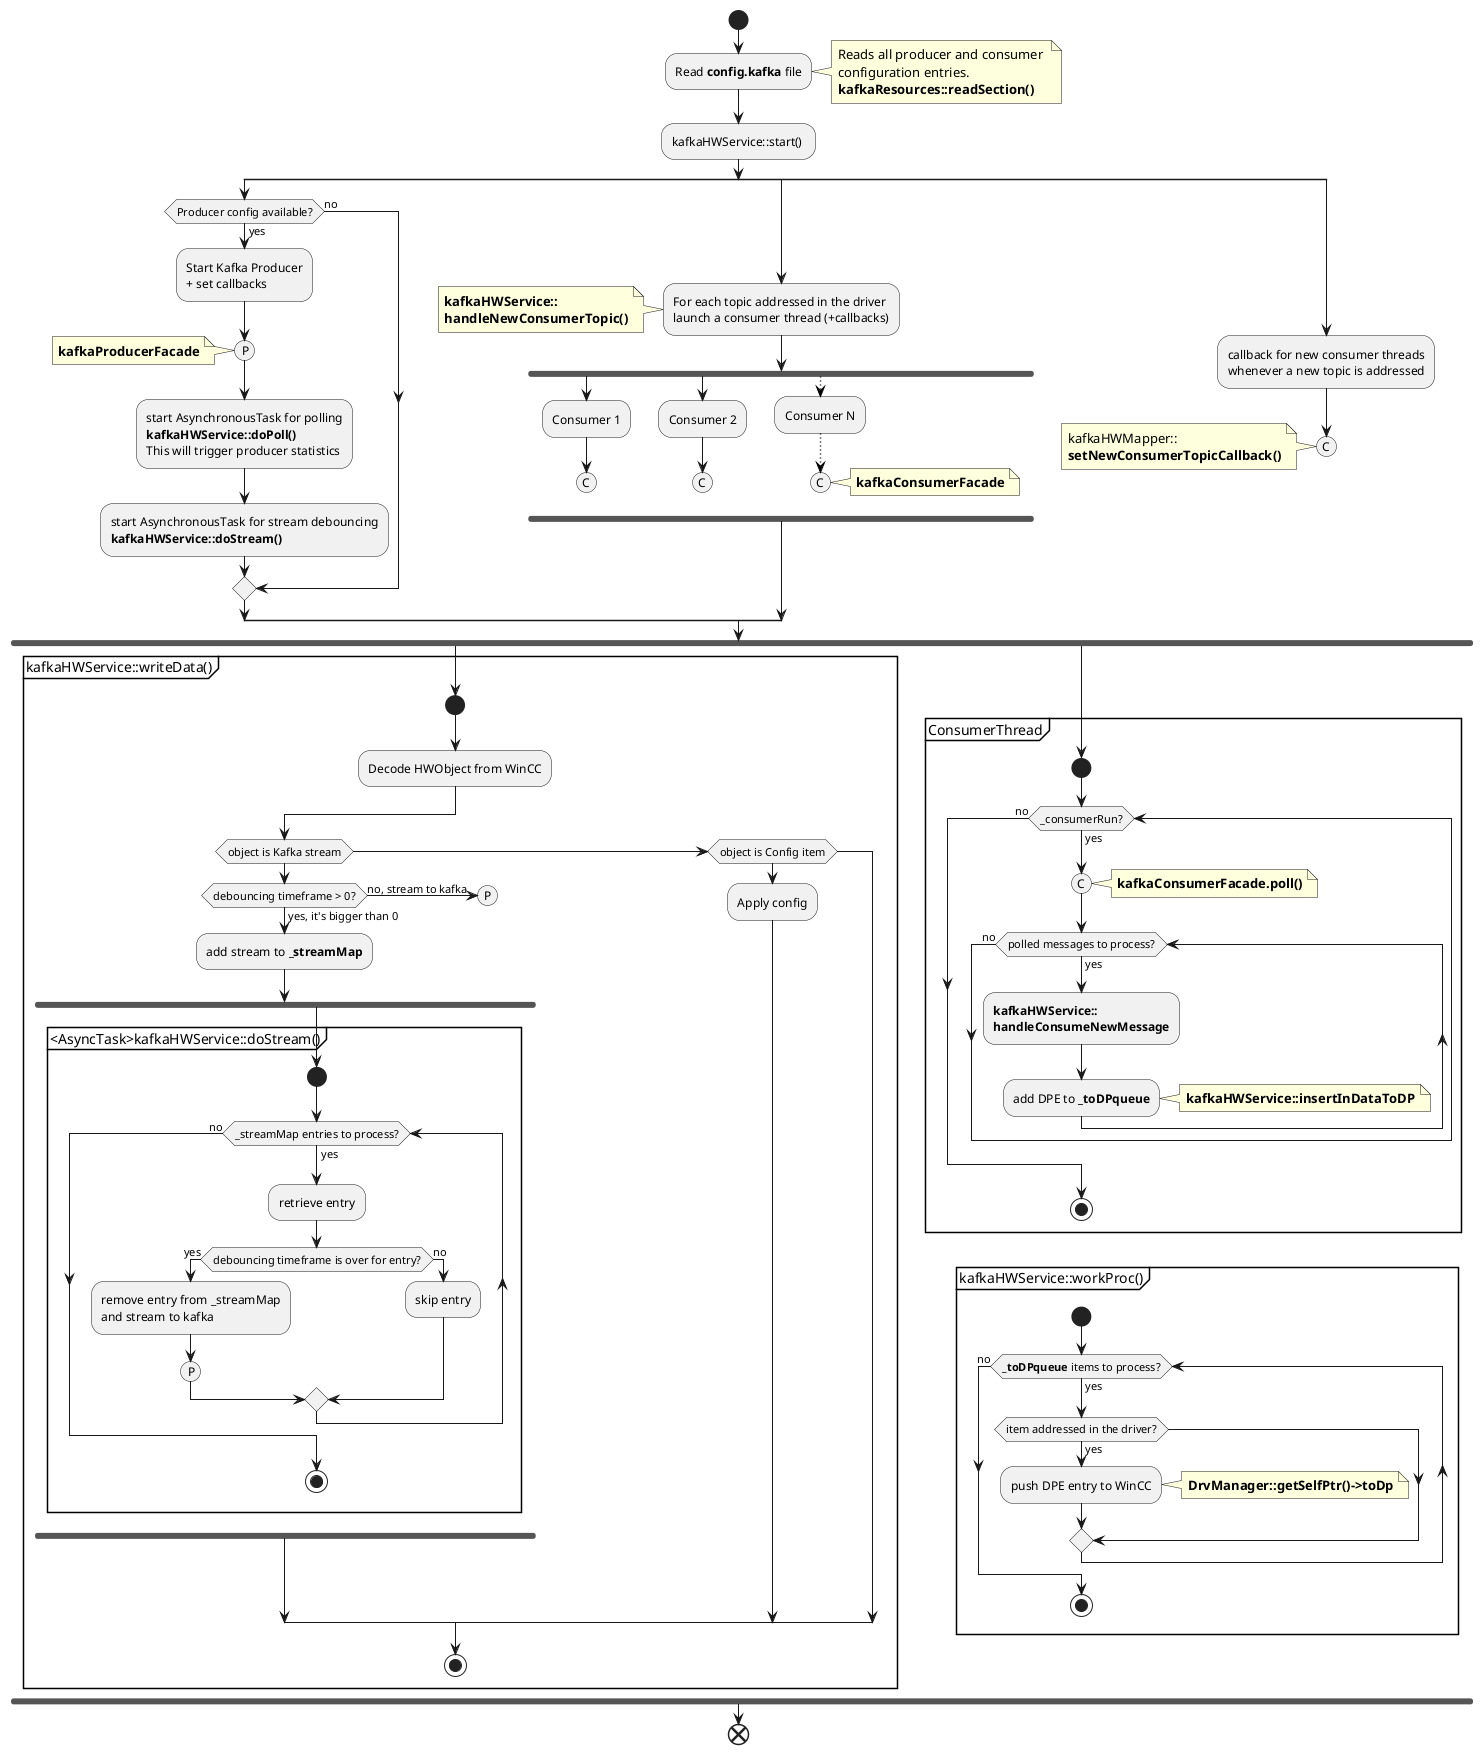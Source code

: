 /** © Copyright 2019 CERN
 *
 * This software is distributed under the terms of the
 * GNU Lesser General Public Licence version 3 (LGPL Version 3),
 * copied verbatim in the file “LICENSE”
 *
 * In applying this licence, CERN does not waive the privileges
 * and immunities granted to it by virtue of its status as an
 * Intergovernmental Organization or submit itself to any jurisdiction.
 *
 * Author: Alexandru Savulescu (HSE-CEN-CO)
 *
 **/

kafkaActivity.uml
Created on: 10.04.2019
Author: Alexandru Savulescu (HSE-CEN-CO)


@startuml
start

:Read <b>config.kafka</b> file;
note right
    Reads all producer and consumer 
    configuration entries.
    <b>kafkaResources::readSection()</b>
end note   
:kafkaHWService::start() ;
split
    if(Producer config available?) then (yes)
        :Start Kafka Producer
        + set callbacks;
        (P)
        note left
            <b>kafkaProducerFacade</b>
        end note
        :start AsynchronousTask for polling
        <b>kafkaHWService::doPoll()</b>
        This will trigger producer statistics;
        :start AsynchronousTask for stream debouncing
        <b>kafkaHWService::doStream()</b>;
    else (no)    
    endif

split again
    :For each topic addressed in the driver
    launch a consumer thread (+callbacks);
    note left
        <b>kafkaHWService::
        <b>handleNewConsumerTopic()
    end note
    fork
        :Consumer 1;
        (C)
        detach
    fork again
        :Consumer 2;
        (C)
        detach
    fork again 
        -[#black,dotted]->
        :Consumer N;
        -[#black,dotted]->
        (C)
        note right
            <b>kafkaConsumerFacade</b>
        end note    
        detach
    end fork

    split again 
    :callback for new consumer threads
    whenever a new topic is addressed;
    (C)
    note left
        kafkaHWMapper::
        <b>setNewConsumerTopicCallback()</b>
    end note
    detach

end split


fork
    partition kafkaHWService::writeData() {
        start
        :Decode HWObject from WinCC;
        if(object is Kafka stream) then 
            if(debouncing timeframe > 0?) then (yes, it's bigger than 0)
                :add stream to <b>_streamMap</b>;
                fork 
                   partition <AsyncTask>kafkaHWService::doStream() {
                        start
                        while (_streamMap entries to process?) is (yes)
                        :retrieve entry;
                        if(debouncing timeframe is over for entry?) then (yes)
                            :remove entry from _streamMap
                            and stream to kafka;
                            (P)
                        else (no)
                            :skip entry;    
                        endif
                        endwhile(no)
                        stop
                   }
                end fork
            else (no)    
                ->no, stream to kafka;
                (P)
            endif;
        else if(object is Config item) then
            :Apply config;
        endif
        stop
    }
fork again 
    partition ConsumerThread{
        start
        while(_consumerRun?) is (yes)
            (C)
            note right 
                <b>kafkaConsumerFacade.poll()</b>
            end note
            while (polled messages to process?) is (yes)
                :<b>kafkaHWService::
                <b>handleConsumeNewMessage</b>;
                :add DPE to <b>_toDPqueue</b>;
                note right
                    <b>kafkaHWService::insertInDataToDP</b>
                end note
            endwhile (no)   
        endwhile (no)
        stop
    }
    partition kafkaHWService::workProc() {
        start
        while (<b>_toDPqueue</b> items to process?) is (yes)
            if (item addressed in the driver?) then (yes)
                :push DPE entry to WinCC;
                note right
                    <b>DrvManager::getSelfPtr()->toDp</b>
                end note
            endif
        endwhile (no)  
        stop
    }
    
end fork


end
@enduml

